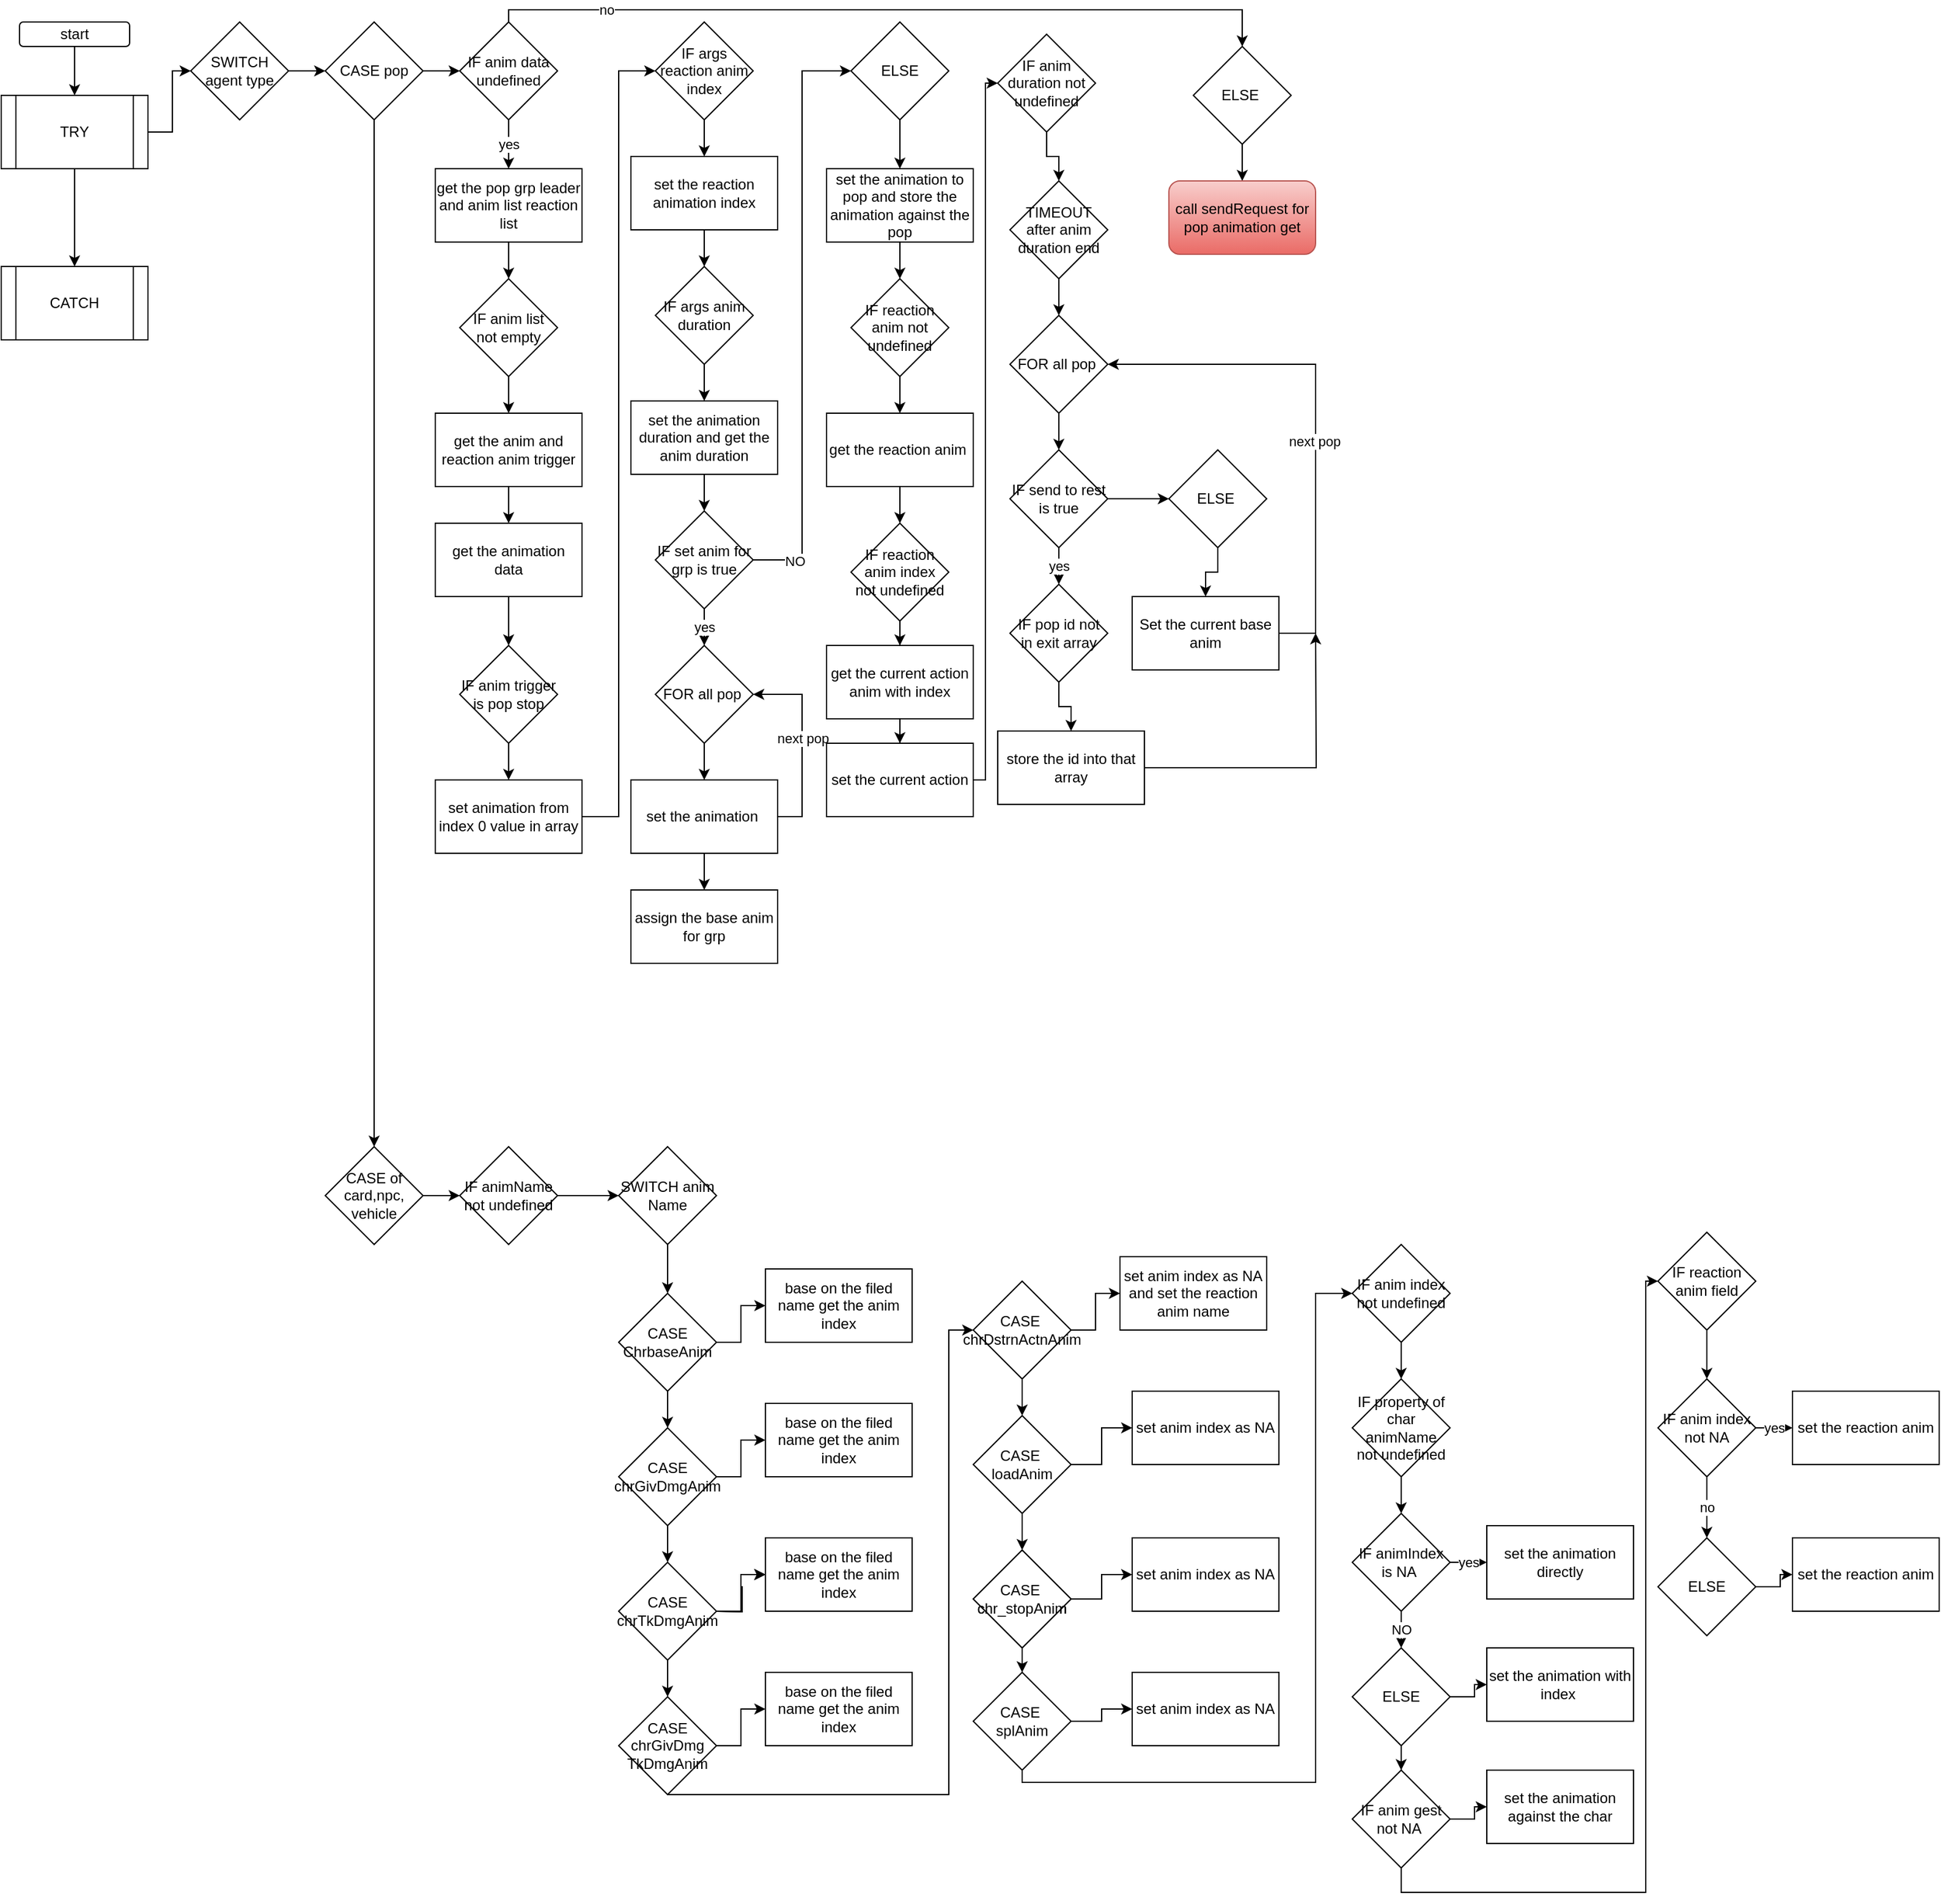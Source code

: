 <mxfile version="18.0.1" type="github">
  <diagram id="C_iFELaq9_Z8a1PLTSBP" name="Page-1">
    <mxGraphModel dx="1038" dy="579" grid="1" gridSize="10" guides="1" tooltips="1" connect="1" arrows="1" fold="1" page="1" pageScale="1" pageWidth="850" pageHeight="1100" math="0" shadow="0">
      <root>
        <mxCell id="0" />
        <mxCell id="1" parent="0" />
        <mxCell id="XiMoQWkBVZx55yZSZIgh-3" value="" style="edgeStyle=orthogonalEdgeStyle;rounded=0;orthogonalLoop=1;jettySize=auto;html=1;" edge="1" parent="1" source="XiMoQWkBVZx55yZSZIgh-1" target="XiMoQWkBVZx55yZSZIgh-2">
          <mxGeometry relative="1" as="geometry" />
        </mxCell>
        <mxCell id="XiMoQWkBVZx55yZSZIgh-1" value="start" style="rounded=1;whiteSpace=wrap;html=1;" vertex="1" parent="1">
          <mxGeometry x="40" y="40" width="90" height="20" as="geometry" />
        </mxCell>
        <mxCell id="XiMoQWkBVZx55yZSZIgh-5" value="" style="edgeStyle=orthogonalEdgeStyle;rounded=0;orthogonalLoop=1;jettySize=auto;html=1;" edge="1" parent="1" source="XiMoQWkBVZx55yZSZIgh-2" target="XiMoQWkBVZx55yZSZIgh-4">
          <mxGeometry relative="1" as="geometry" />
        </mxCell>
        <mxCell id="XiMoQWkBVZx55yZSZIgh-7" value="" style="edgeStyle=orthogonalEdgeStyle;rounded=0;orthogonalLoop=1;jettySize=auto;html=1;" edge="1" parent="1" source="XiMoQWkBVZx55yZSZIgh-2" target="XiMoQWkBVZx55yZSZIgh-6">
          <mxGeometry relative="1" as="geometry" />
        </mxCell>
        <mxCell id="XiMoQWkBVZx55yZSZIgh-2" value="TRY" style="shape=process;whiteSpace=wrap;html=1;backgroundOutline=1;" vertex="1" parent="1">
          <mxGeometry x="25" y="100" width="120" height="60" as="geometry" />
        </mxCell>
        <mxCell id="XiMoQWkBVZx55yZSZIgh-4" value="CATCH" style="shape=process;whiteSpace=wrap;html=1;backgroundOutline=1;" vertex="1" parent="1">
          <mxGeometry x="25" y="240" width="120" height="60" as="geometry" />
        </mxCell>
        <mxCell id="XiMoQWkBVZx55yZSZIgh-9" value="" style="edgeStyle=orthogonalEdgeStyle;rounded=0;orthogonalLoop=1;jettySize=auto;html=1;" edge="1" parent="1" source="XiMoQWkBVZx55yZSZIgh-6" target="XiMoQWkBVZx55yZSZIgh-8">
          <mxGeometry relative="1" as="geometry" />
        </mxCell>
        <mxCell id="XiMoQWkBVZx55yZSZIgh-6" value="SWITCH agent type" style="rhombus;whiteSpace=wrap;html=1;" vertex="1" parent="1">
          <mxGeometry x="180" y="40" width="80" height="80" as="geometry" />
        </mxCell>
        <mxCell id="XiMoQWkBVZx55yZSZIgh-11" value="" style="edgeStyle=orthogonalEdgeStyle;rounded=0;orthogonalLoop=1;jettySize=auto;html=1;" edge="1" parent="1" source="XiMoQWkBVZx55yZSZIgh-8" target="XiMoQWkBVZx55yZSZIgh-10">
          <mxGeometry relative="1" as="geometry" />
        </mxCell>
        <mxCell id="XiMoQWkBVZx55yZSZIgh-88" value="" style="edgeStyle=orthogonalEdgeStyle;rounded=0;orthogonalLoop=1;jettySize=auto;html=1;" edge="1" parent="1" source="XiMoQWkBVZx55yZSZIgh-8" target="XiMoQWkBVZx55yZSZIgh-87">
          <mxGeometry relative="1" as="geometry" />
        </mxCell>
        <mxCell id="XiMoQWkBVZx55yZSZIgh-8" value="CASE pop" style="rhombus;whiteSpace=wrap;html=1;" vertex="1" parent="1">
          <mxGeometry x="290" y="40" width="80" height="80" as="geometry" />
        </mxCell>
        <mxCell id="XiMoQWkBVZx55yZSZIgh-13" value="yes" style="edgeStyle=orthogonalEdgeStyle;rounded=0;orthogonalLoop=1;jettySize=auto;html=1;" edge="1" parent="1" source="XiMoQWkBVZx55yZSZIgh-10" target="XiMoQWkBVZx55yZSZIgh-12">
          <mxGeometry relative="1" as="geometry" />
        </mxCell>
        <mxCell id="XiMoQWkBVZx55yZSZIgh-83" value="" style="edgeStyle=orthogonalEdgeStyle;rounded=0;orthogonalLoop=1;jettySize=auto;html=1;" edge="1" parent="1" source="XiMoQWkBVZx55yZSZIgh-10" target="XiMoQWkBVZx55yZSZIgh-82">
          <mxGeometry relative="1" as="geometry">
            <Array as="points">
              <mxPoint x="440" y="30" />
              <mxPoint x="1040" y="30" />
            </Array>
          </mxGeometry>
        </mxCell>
        <mxCell id="XiMoQWkBVZx55yZSZIgh-84" value="no" style="edgeLabel;html=1;align=center;verticalAlign=middle;resizable=0;points=[];" vertex="1" connectable="0" parent="XiMoQWkBVZx55yZSZIgh-83">
          <mxGeometry x="-0.719" relative="1" as="geometry">
            <mxPoint as="offset" />
          </mxGeometry>
        </mxCell>
        <mxCell id="XiMoQWkBVZx55yZSZIgh-10" value="IF anim data undefined" style="rhombus;whiteSpace=wrap;html=1;" vertex="1" parent="1">
          <mxGeometry x="400" y="40" width="80" height="80" as="geometry" />
        </mxCell>
        <mxCell id="XiMoQWkBVZx55yZSZIgh-15" value="" style="edgeStyle=orthogonalEdgeStyle;rounded=0;orthogonalLoop=1;jettySize=auto;html=1;" edge="1" parent="1" source="XiMoQWkBVZx55yZSZIgh-12" target="XiMoQWkBVZx55yZSZIgh-14">
          <mxGeometry relative="1" as="geometry" />
        </mxCell>
        <mxCell id="XiMoQWkBVZx55yZSZIgh-12" value="get the pop grp leader and anim list reaction list" style="whiteSpace=wrap;html=1;" vertex="1" parent="1">
          <mxGeometry x="380" y="160" width="120" height="60" as="geometry" />
        </mxCell>
        <mxCell id="XiMoQWkBVZx55yZSZIgh-17" value="" style="edgeStyle=orthogonalEdgeStyle;rounded=0;orthogonalLoop=1;jettySize=auto;html=1;" edge="1" parent="1" source="XiMoQWkBVZx55yZSZIgh-14" target="XiMoQWkBVZx55yZSZIgh-16">
          <mxGeometry relative="1" as="geometry" />
        </mxCell>
        <mxCell id="XiMoQWkBVZx55yZSZIgh-14" value="IF anim list not empty" style="rhombus;whiteSpace=wrap;html=1;" vertex="1" parent="1">
          <mxGeometry x="400" y="250" width="80" height="80" as="geometry" />
        </mxCell>
        <mxCell id="XiMoQWkBVZx55yZSZIgh-19" value="" style="edgeStyle=orthogonalEdgeStyle;rounded=0;orthogonalLoop=1;jettySize=auto;html=1;" edge="1" parent="1" source="XiMoQWkBVZx55yZSZIgh-16" target="XiMoQWkBVZx55yZSZIgh-18">
          <mxGeometry relative="1" as="geometry" />
        </mxCell>
        <mxCell id="XiMoQWkBVZx55yZSZIgh-16" value="get the anim and reaction anim trigger" style="whiteSpace=wrap;html=1;" vertex="1" parent="1">
          <mxGeometry x="380" y="360" width="120" height="60" as="geometry" />
        </mxCell>
        <mxCell id="XiMoQWkBVZx55yZSZIgh-21" value="" style="edgeStyle=orthogonalEdgeStyle;rounded=0;orthogonalLoop=1;jettySize=auto;html=1;" edge="1" parent="1" source="XiMoQWkBVZx55yZSZIgh-18" target="XiMoQWkBVZx55yZSZIgh-20">
          <mxGeometry relative="1" as="geometry" />
        </mxCell>
        <mxCell id="XiMoQWkBVZx55yZSZIgh-18" value="get the animation data" style="whiteSpace=wrap;html=1;" vertex="1" parent="1">
          <mxGeometry x="380" y="450" width="120" height="60" as="geometry" />
        </mxCell>
        <mxCell id="XiMoQWkBVZx55yZSZIgh-23" value="" style="edgeStyle=orthogonalEdgeStyle;rounded=0;orthogonalLoop=1;jettySize=auto;html=1;" edge="1" parent="1" source="XiMoQWkBVZx55yZSZIgh-20" target="XiMoQWkBVZx55yZSZIgh-22">
          <mxGeometry relative="1" as="geometry" />
        </mxCell>
        <mxCell id="XiMoQWkBVZx55yZSZIgh-20" value="IF anim trigger is pop stop" style="rhombus;whiteSpace=wrap;html=1;" vertex="1" parent="1">
          <mxGeometry x="400" y="550" width="80" height="80" as="geometry" />
        </mxCell>
        <mxCell id="XiMoQWkBVZx55yZSZIgh-25" value="" style="edgeStyle=orthogonalEdgeStyle;rounded=0;orthogonalLoop=1;jettySize=auto;html=1;" edge="1" parent="1" source="XiMoQWkBVZx55yZSZIgh-22" target="XiMoQWkBVZx55yZSZIgh-24">
          <mxGeometry relative="1" as="geometry">
            <Array as="points">
              <mxPoint x="530" y="690" />
              <mxPoint x="530" y="80" />
            </Array>
          </mxGeometry>
        </mxCell>
        <mxCell id="XiMoQWkBVZx55yZSZIgh-22" value="set animation from index 0 value in array" style="whiteSpace=wrap;html=1;" vertex="1" parent="1">
          <mxGeometry x="380" y="660" width="120" height="60" as="geometry" />
        </mxCell>
        <mxCell id="XiMoQWkBVZx55yZSZIgh-27" value="" style="edgeStyle=orthogonalEdgeStyle;rounded=0;orthogonalLoop=1;jettySize=auto;html=1;" edge="1" parent="1" source="XiMoQWkBVZx55yZSZIgh-24" target="XiMoQWkBVZx55yZSZIgh-26">
          <mxGeometry relative="1" as="geometry" />
        </mxCell>
        <mxCell id="XiMoQWkBVZx55yZSZIgh-24" value="IF args reaction anim index" style="rhombus;whiteSpace=wrap;html=1;" vertex="1" parent="1">
          <mxGeometry x="560" y="40" width="80" height="80" as="geometry" />
        </mxCell>
        <mxCell id="XiMoQWkBVZx55yZSZIgh-30" value="" style="edgeStyle=orthogonalEdgeStyle;rounded=0;orthogonalLoop=1;jettySize=auto;html=1;" edge="1" parent="1" source="XiMoQWkBVZx55yZSZIgh-26" target="XiMoQWkBVZx55yZSZIgh-28">
          <mxGeometry relative="1" as="geometry" />
        </mxCell>
        <mxCell id="XiMoQWkBVZx55yZSZIgh-26" value="set the reaction animation index" style="whiteSpace=wrap;html=1;" vertex="1" parent="1">
          <mxGeometry x="540" y="150" width="120" height="60" as="geometry" />
        </mxCell>
        <mxCell id="XiMoQWkBVZx55yZSZIgh-32" value="" style="edgeStyle=orthogonalEdgeStyle;rounded=0;orthogonalLoop=1;jettySize=auto;html=1;" edge="1" parent="1" source="XiMoQWkBVZx55yZSZIgh-28" target="XiMoQWkBVZx55yZSZIgh-29">
          <mxGeometry relative="1" as="geometry" />
        </mxCell>
        <mxCell id="XiMoQWkBVZx55yZSZIgh-28" value="IF args anim duration" style="rhombus;whiteSpace=wrap;html=1;" vertex="1" parent="1">
          <mxGeometry x="560" y="240" width="80" height="80" as="geometry" />
        </mxCell>
        <mxCell id="XiMoQWkBVZx55yZSZIgh-34" value="" style="edgeStyle=orthogonalEdgeStyle;rounded=0;orthogonalLoop=1;jettySize=auto;html=1;" edge="1" parent="1" source="XiMoQWkBVZx55yZSZIgh-29" target="XiMoQWkBVZx55yZSZIgh-33">
          <mxGeometry relative="1" as="geometry" />
        </mxCell>
        <mxCell id="XiMoQWkBVZx55yZSZIgh-29" value="set the animation duration and get the anim duration" style="whiteSpace=wrap;html=1;" vertex="1" parent="1">
          <mxGeometry x="540" y="350" width="120" height="60" as="geometry" />
        </mxCell>
        <mxCell id="XiMoQWkBVZx55yZSZIgh-36" value="yes" style="edgeStyle=orthogonalEdgeStyle;rounded=0;orthogonalLoop=1;jettySize=auto;html=1;" edge="1" parent="1" source="XiMoQWkBVZx55yZSZIgh-33" target="XiMoQWkBVZx55yZSZIgh-35">
          <mxGeometry relative="1" as="geometry" />
        </mxCell>
        <mxCell id="XiMoQWkBVZx55yZSZIgh-46" value="" style="edgeStyle=orthogonalEdgeStyle;rounded=0;orthogonalLoop=1;jettySize=auto;html=1;entryX=0;entryY=0.5;entryDx=0;entryDy=0;" edge="1" parent="1" source="XiMoQWkBVZx55yZSZIgh-33" target="XiMoQWkBVZx55yZSZIgh-45">
          <mxGeometry relative="1" as="geometry">
            <Array as="points">
              <mxPoint x="680" y="480" />
              <mxPoint x="680" y="80" />
            </Array>
          </mxGeometry>
        </mxCell>
        <mxCell id="XiMoQWkBVZx55yZSZIgh-47" value="NO" style="edgeLabel;html=1;align=center;verticalAlign=middle;resizable=0;points=[];" vertex="1" connectable="0" parent="XiMoQWkBVZx55yZSZIgh-46">
          <mxGeometry x="-0.859" y="-1" relative="1" as="geometry">
            <mxPoint as="offset" />
          </mxGeometry>
        </mxCell>
        <mxCell id="XiMoQWkBVZx55yZSZIgh-33" value="IF set anim for grp is true" style="rhombus;whiteSpace=wrap;html=1;" vertex="1" parent="1">
          <mxGeometry x="560" y="440" width="80" height="80" as="geometry" />
        </mxCell>
        <mxCell id="XiMoQWkBVZx55yZSZIgh-40" value="" style="edgeStyle=orthogonalEdgeStyle;rounded=0;orthogonalLoop=1;jettySize=auto;html=1;" edge="1" parent="1" source="XiMoQWkBVZx55yZSZIgh-35" target="XiMoQWkBVZx55yZSZIgh-39">
          <mxGeometry relative="1" as="geometry" />
        </mxCell>
        <mxCell id="XiMoQWkBVZx55yZSZIgh-35" value="FOR all pop&amp;nbsp;" style="rhombus;whiteSpace=wrap;html=1;" vertex="1" parent="1">
          <mxGeometry x="560" y="550" width="80" height="80" as="geometry" />
        </mxCell>
        <mxCell id="XiMoQWkBVZx55yZSZIgh-42" value="" style="edgeStyle=orthogonalEdgeStyle;rounded=0;orthogonalLoop=1;jettySize=auto;html=1;" edge="1" parent="1" source="XiMoQWkBVZx55yZSZIgh-39" target="XiMoQWkBVZx55yZSZIgh-41">
          <mxGeometry relative="1" as="geometry" />
        </mxCell>
        <mxCell id="XiMoQWkBVZx55yZSZIgh-43" style="edgeStyle=orthogonalEdgeStyle;rounded=0;orthogonalLoop=1;jettySize=auto;html=1;entryX=1;entryY=0.5;entryDx=0;entryDy=0;" edge="1" parent="1" source="XiMoQWkBVZx55yZSZIgh-39" target="XiMoQWkBVZx55yZSZIgh-35">
          <mxGeometry relative="1" as="geometry">
            <Array as="points">
              <mxPoint x="680" y="690" />
              <mxPoint x="680" y="590" />
            </Array>
          </mxGeometry>
        </mxCell>
        <mxCell id="XiMoQWkBVZx55yZSZIgh-44" value="next pop&amp;nbsp;" style="edgeLabel;html=1;align=center;verticalAlign=middle;resizable=0;points=[];" vertex="1" connectable="0" parent="XiMoQWkBVZx55yZSZIgh-43">
          <mxGeometry x="0.05" y="-2" relative="1" as="geometry">
            <mxPoint as="offset" />
          </mxGeometry>
        </mxCell>
        <mxCell id="XiMoQWkBVZx55yZSZIgh-39" value="set the animation&amp;nbsp;" style="whiteSpace=wrap;html=1;" vertex="1" parent="1">
          <mxGeometry x="540" y="660" width="120" height="60" as="geometry" />
        </mxCell>
        <mxCell id="XiMoQWkBVZx55yZSZIgh-41" value="assign the base anim for grp" style="whiteSpace=wrap;html=1;" vertex="1" parent="1">
          <mxGeometry x="540" y="750" width="120" height="60" as="geometry" />
        </mxCell>
        <mxCell id="XiMoQWkBVZx55yZSZIgh-49" value="" style="edgeStyle=orthogonalEdgeStyle;rounded=0;orthogonalLoop=1;jettySize=auto;html=1;" edge="1" parent="1" source="XiMoQWkBVZx55yZSZIgh-45" target="XiMoQWkBVZx55yZSZIgh-48">
          <mxGeometry relative="1" as="geometry" />
        </mxCell>
        <mxCell id="XiMoQWkBVZx55yZSZIgh-45" value="ELSE" style="rhombus;whiteSpace=wrap;html=1;" vertex="1" parent="1">
          <mxGeometry x="720" y="40" width="80" height="80" as="geometry" />
        </mxCell>
        <mxCell id="XiMoQWkBVZx55yZSZIgh-51" value="" style="edgeStyle=orthogonalEdgeStyle;rounded=0;orthogonalLoop=1;jettySize=auto;html=1;" edge="1" parent="1" source="XiMoQWkBVZx55yZSZIgh-48" target="XiMoQWkBVZx55yZSZIgh-50">
          <mxGeometry relative="1" as="geometry" />
        </mxCell>
        <mxCell id="XiMoQWkBVZx55yZSZIgh-48" value="set the animation to pop and store the animation against the pop" style="whiteSpace=wrap;html=1;" vertex="1" parent="1">
          <mxGeometry x="700" y="160" width="120" height="60" as="geometry" />
        </mxCell>
        <mxCell id="XiMoQWkBVZx55yZSZIgh-53" value="" style="edgeStyle=orthogonalEdgeStyle;rounded=0;orthogonalLoop=1;jettySize=auto;html=1;" edge="1" parent="1" source="XiMoQWkBVZx55yZSZIgh-50" target="XiMoQWkBVZx55yZSZIgh-52">
          <mxGeometry relative="1" as="geometry" />
        </mxCell>
        <mxCell id="XiMoQWkBVZx55yZSZIgh-50" value="IF reaction anim not undefined" style="rhombus;whiteSpace=wrap;html=1;" vertex="1" parent="1">
          <mxGeometry x="720" y="250" width="80" height="80" as="geometry" />
        </mxCell>
        <mxCell id="XiMoQWkBVZx55yZSZIgh-55" value="" style="edgeStyle=orthogonalEdgeStyle;rounded=0;orthogonalLoop=1;jettySize=auto;html=1;" edge="1" parent="1" source="XiMoQWkBVZx55yZSZIgh-52" target="XiMoQWkBVZx55yZSZIgh-54">
          <mxGeometry relative="1" as="geometry" />
        </mxCell>
        <mxCell id="XiMoQWkBVZx55yZSZIgh-52" value="get the reaction anim&amp;nbsp;" style="whiteSpace=wrap;html=1;" vertex="1" parent="1">
          <mxGeometry x="700" y="360" width="120" height="60" as="geometry" />
        </mxCell>
        <mxCell id="XiMoQWkBVZx55yZSZIgh-57" value="" style="edgeStyle=orthogonalEdgeStyle;rounded=0;orthogonalLoop=1;jettySize=auto;html=1;" edge="1" parent="1" source="XiMoQWkBVZx55yZSZIgh-54" target="XiMoQWkBVZx55yZSZIgh-56">
          <mxGeometry relative="1" as="geometry" />
        </mxCell>
        <mxCell id="XiMoQWkBVZx55yZSZIgh-54" value="IF reaction anim index not undefined" style="rhombus;whiteSpace=wrap;html=1;" vertex="1" parent="1">
          <mxGeometry x="720" y="450" width="80" height="80" as="geometry" />
        </mxCell>
        <mxCell id="XiMoQWkBVZx55yZSZIgh-59" value="" style="edgeStyle=orthogonalEdgeStyle;rounded=0;orthogonalLoop=1;jettySize=auto;html=1;" edge="1" parent="1" source="XiMoQWkBVZx55yZSZIgh-56" target="XiMoQWkBVZx55yZSZIgh-58">
          <mxGeometry relative="1" as="geometry" />
        </mxCell>
        <mxCell id="XiMoQWkBVZx55yZSZIgh-56" value="get the current action anim with index" style="whiteSpace=wrap;html=1;" vertex="1" parent="1">
          <mxGeometry x="700" y="550" width="120" height="60" as="geometry" />
        </mxCell>
        <mxCell id="XiMoQWkBVZx55yZSZIgh-61" value="" style="edgeStyle=orthogonalEdgeStyle;rounded=0;orthogonalLoop=1;jettySize=auto;html=1;entryX=0;entryY=0.5;entryDx=0;entryDy=0;" edge="1" parent="1" source="XiMoQWkBVZx55yZSZIgh-58" target="XiMoQWkBVZx55yZSZIgh-60">
          <mxGeometry relative="1" as="geometry">
            <Array as="points">
              <mxPoint x="830" y="660" />
              <mxPoint x="830" y="90" />
            </Array>
          </mxGeometry>
        </mxCell>
        <mxCell id="XiMoQWkBVZx55yZSZIgh-58" value="set the current action" style="whiteSpace=wrap;html=1;" vertex="1" parent="1">
          <mxGeometry x="700" y="630" width="120" height="60" as="geometry" />
        </mxCell>
        <mxCell id="XiMoQWkBVZx55yZSZIgh-63" value="" style="edgeStyle=orthogonalEdgeStyle;rounded=0;orthogonalLoop=1;jettySize=auto;html=1;" edge="1" parent="1" source="XiMoQWkBVZx55yZSZIgh-60" target="XiMoQWkBVZx55yZSZIgh-62">
          <mxGeometry relative="1" as="geometry" />
        </mxCell>
        <mxCell id="XiMoQWkBVZx55yZSZIgh-60" value="IF anim duration not undefined" style="rhombus;whiteSpace=wrap;html=1;" vertex="1" parent="1">
          <mxGeometry x="840" y="50" width="80" height="80" as="geometry" />
        </mxCell>
        <mxCell id="XiMoQWkBVZx55yZSZIgh-65" value="" style="edgeStyle=orthogonalEdgeStyle;rounded=0;orthogonalLoop=1;jettySize=auto;html=1;" edge="1" parent="1" source="XiMoQWkBVZx55yZSZIgh-62" target="XiMoQWkBVZx55yZSZIgh-64">
          <mxGeometry relative="1" as="geometry" />
        </mxCell>
        <mxCell id="XiMoQWkBVZx55yZSZIgh-62" value="TIMEOUT after anim duration end" style="rhombus;whiteSpace=wrap;html=1;" vertex="1" parent="1">
          <mxGeometry x="850" y="170" width="80" height="80" as="geometry" />
        </mxCell>
        <mxCell id="XiMoQWkBVZx55yZSZIgh-67" value="" style="edgeStyle=orthogonalEdgeStyle;rounded=0;orthogonalLoop=1;jettySize=auto;html=1;" edge="1" parent="1" source="XiMoQWkBVZx55yZSZIgh-64" target="XiMoQWkBVZx55yZSZIgh-66">
          <mxGeometry relative="1" as="geometry" />
        </mxCell>
        <mxCell id="XiMoQWkBVZx55yZSZIgh-64" value="FOR all pop&amp;nbsp;" style="rhombus;whiteSpace=wrap;html=1;" vertex="1" parent="1">
          <mxGeometry x="850" y="280" width="80" height="80" as="geometry" />
        </mxCell>
        <mxCell id="XiMoQWkBVZx55yZSZIgh-69" value="yes" style="edgeStyle=orthogonalEdgeStyle;rounded=0;orthogonalLoop=1;jettySize=auto;html=1;" edge="1" parent="1" source="XiMoQWkBVZx55yZSZIgh-66" target="XiMoQWkBVZx55yZSZIgh-68">
          <mxGeometry relative="1" as="geometry" />
        </mxCell>
        <mxCell id="XiMoQWkBVZx55yZSZIgh-75" value="" style="edgeStyle=orthogonalEdgeStyle;rounded=0;orthogonalLoop=1;jettySize=auto;html=1;" edge="1" parent="1" source="XiMoQWkBVZx55yZSZIgh-66" target="XiMoQWkBVZx55yZSZIgh-74">
          <mxGeometry relative="1" as="geometry" />
        </mxCell>
        <mxCell id="XiMoQWkBVZx55yZSZIgh-66" value="IF send to rest is true" style="rhombus;whiteSpace=wrap;html=1;" vertex="1" parent="1">
          <mxGeometry x="850" y="390" width="80" height="80" as="geometry" />
        </mxCell>
        <mxCell id="XiMoQWkBVZx55yZSZIgh-71" value="" style="edgeStyle=orthogonalEdgeStyle;rounded=0;orthogonalLoop=1;jettySize=auto;html=1;" edge="1" parent="1" source="XiMoQWkBVZx55yZSZIgh-68" target="XiMoQWkBVZx55yZSZIgh-70">
          <mxGeometry relative="1" as="geometry" />
        </mxCell>
        <mxCell id="XiMoQWkBVZx55yZSZIgh-68" value="IF pop id not in exit array" style="rhombus;whiteSpace=wrap;html=1;" vertex="1" parent="1">
          <mxGeometry x="850" y="500" width="80" height="80" as="geometry" />
        </mxCell>
        <mxCell id="XiMoQWkBVZx55yZSZIgh-80" style="edgeStyle=orthogonalEdgeStyle;rounded=0;orthogonalLoop=1;jettySize=auto;html=1;" edge="1" parent="1" source="XiMoQWkBVZx55yZSZIgh-70">
          <mxGeometry relative="1" as="geometry">
            <mxPoint x="1100" y="540" as="targetPoint" />
          </mxGeometry>
        </mxCell>
        <mxCell id="XiMoQWkBVZx55yZSZIgh-70" value="store the id into that array" style="whiteSpace=wrap;html=1;" vertex="1" parent="1">
          <mxGeometry x="840" y="620" width="120" height="60" as="geometry" />
        </mxCell>
        <mxCell id="XiMoQWkBVZx55yZSZIgh-78" value="" style="edgeStyle=orthogonalEdgeStyle;rounded=0;orthogonalLoop=1;jettySize=auto;html=1;" edge="1" parent="1" source="XiMoQWkBVZx55yZSZIgh-74" target="XiMoQWkBVZx55yZSZIgh-77">
          <mxGeometry relative="1" as="geometry" />
        </mxCell>
        <mxCell id="XiMoQWkBVZx55yZSZIgh-74" value="ELSE&amp;nbsp;" style="rhombus;whiteSpace=wrap;html=1;" vertex="1" parent="1">
          <mxGeometry x="980" y="390" width="80" height="80" as="geometry" />
        </mxCell>
        <mxCell id="XiMoQWkBVZx55yZSZIgh-79" style="edgeStyle=orthogonalEdgeStyle;rounded=0;orthogonalLoop=1;jettySize=auto;html=1;entryX=1;entryY=0.5;entryDx=0;entryDy=0;" edge="1" parent="1" source="XiMoQWkBVZx55yZSZIgh-77" target="XiMoQWkBVZx55yZSZIgh-64">
          <mxGeometry relative="1" as="geometry">
            <Array as="points">
              <mxPoint x="1100" y="540" />
              <mxPoint x="1100" y="320" />
            </Array>
          </mxGeometry>
        </mxCell>
        <mxCell id="XiMoQWkBVZx55yZSZIgh-81" value="next pop" style="edgeLabel;html=1;align=center;verticalAlign=middle;resizable=0;points=[];" vertex="1" connectable="0" parent="XiMoQWkBVZx55yZSZIgh-79">
          <mxGeometry x="-0.106" y="1" relative="1" as="geometry">
            <mxPoint as="offset" />
          </mxGeometry>
        </mxCell>
        <mxCell id="XiMoQWkBVZx55yZSZIgh-77" value="Set the current base anim" style="whiteSpace=wrap;html=1;" vertex="1" parent="1">
          <mxGeometry x="950" y="510" width="120" height="60" as="geometry" />
        </mxCell>
        <mxCell id="XiMoQWkBVZx55yZSZIgh-86" value="" style="edgeStyle=orthogonalEdgeStyle;rounded=0;orthogonalLoop=1;jettySize=auto;html=1;" edge="1" parent="1" source="XiMoQWkBVZx55yZSZIgh-82">
          <mxGeometry relative="1" as="geometry">
            <mxPoint x="1040" y="170" as="targetPoint" />
          </mxGeometry>
        </mxCell>
        <mxCell id="XiMoQWkBVZx55yZSZIgh-82" value="ELSE&amp;nbsp;" style="rhombus;whiteSpace=wrap;html=1;" vertex="1" parent="1">
          <mxGeometry x="1000" y="60" width="80" height="80" as="geometry" />
        </mxCell>
        <mxCell id="XiMoQWkBVZx55yZSZIgh-91" value="" style="edgeStyle=orthogonalEdgeStyle;rounded=0;orthogonalLoop=1;jettySize=auto;html=1;" edge="1" parent="1" source="XiMoQWkBVZx55yZSZIgh-87" target="XiMoQWkBVZx55yZSZIgh-90">
          <mxGeometry relative="1" as="geometry" />
        </mxCell>
        <mxCell id="XiMoQWkBVZx55yZSZIgh-87" value="CASE of card,npc,&lt;br&gt;vehicle" style="rhombus;whiteSpace=wrap;html=1;" vertex="1" parent="1">
          <mxGeometry x="290" y="960" width="80" height="80" as="geometry" />
        </mxCell>
        <mxCell id="XiMoQWkBVZx55yZSZIgh-89" value="call&amp;nbsp;sendRequest for pop animation get" style="rounded=1;whiteSpace=wrap;html=1;fillColor=#f8cecc;gradientColor=#ea6b66;strokeColor=#b85450;" vertex="1" parent="1">
          <mxGeometry x="980" y="170" width="120" height="60" as="geometry" />
        </mxCell>
        <mxCell id="XiMoQWkBVZx55yZSZIgh-93" value="" style="edgeStyle=orthogonalEdgeStyle;rounded=0;orthogonalLoop=1;jettySize=auto;html=1;" edge="1" parent="1" source="XiMoQWkBVZx55yZSZIgh-90" target="XiMoQWkBVZx55yZSZIgh-92">
          <mxGeometry relative="1" as="geometry" />
        </mxCell>
        <mxCell id="XiMoQWkBVZx55yZSZIgh-90" value="IF animName not undefined" style="rhombus;whiteSpace=wrap;html=1;" vertex="1" parent="1">
          <mxGeometry x="400" y="960" width="80" height="80" as="geometry" />
        </mxCell>
        <mxCell id="XiMoQWkBVZx55yZSZIgh-95" value="" style="edgeStyle=orthogonalEdgeStyle;rounded=0;orthogonalLoop=1;jettySize=auto;html=1;" edge="1" parent="1" source="XiMoQWkBVZx55yZSZIgh-92" target="XiMoQWkBVZx55yZSZIgh-94">
          <mxGeometry relative="1" as="geometry" />
        </mxCell>
        <mxCell id="XiMoQWkBVZx55yZSZIgh-92" value="SWITCH anim Name" style="rhombus;whiteSpace=wrap;html=1;" vertex="1" parent="1">
          <mxGeometry x="530" y="960" width="80" height="80" as="geometry" />
        </mxCell>
        <mxCell id="XiMoQWkBVZx55yZSZIgh-97" value="" style="edgeStyle=orthogonalEdgeStyle;rounded=0;orthogonalLoop=1;jettySize=auto;html=1;" edge="1" parent="1" source="XiMoQWkBVZx55yZSZIgh-94" target="XiMoQWkBVZx55yZSZIgh-96">
          <mxGeometry relative="1" as="geometry" />
        </mxCell>
        <mxCell id="XiMoQWkBVZx55yZSZIgh-103" value="" style="edgeStyle=orthogonalEdgeStyle;rounded=0;orthogonalLoop=1;jettySize=auto;html=1;" edge="1" parent="1" source="XiMoQWkBVZx55yZSZIgh-94" target="XiMoQWkBVZx55yZSZIgh-101">
          <mxGeometry relative="1" as="geometry" />
        </mxCell>
        <mxCell id="XiMoQWkBVZx55yZSZIgh-94" value="CASE ChrbaseAnim" style="rhombus;whiteSpace=wrap;html=1;" vertex="1" parent="1">
          <mxGeometry x="530" y="1080" width="80" height="80" as="geometry" />
        </mxCell>
        <mxCell id="XiMoQWkBVZx55yZSZIgh-96" value="base on the filed name get the anim index" style="whiteSpace=wrap;html=1;" vertex="1" parent="1">
          <mxGeometry x="650" y="1060" width="120" height="60" as="geometry" />
        </mxCell>
        <mxCell id="XiMoQWkBVZx55yZSZIgh-100" value="" style="edgeStyle=orthogonalEdgeStyle;rounded=0;orthogonalLoop=1;jettySize=auto;html=1;" edge="1" parent="1" source="XiMoQWkBVZx55yZSZIgh-101" target="XiMoQWkBVZx55yZSZIgh-102">
          <mxGeometry relative="1" as="geometry" />
        </mxCell>
        <mxCell id="XiMoQWkBVZx55yZSZIgh-107" value="" style="edgeStyle=orthogonalEdgeStyle;rounded=0;orthogonalLoop=1;jettySize=auto;html=1;" edge="1" parent="1" source="XiMoQWkBVZx55yZSZIgh-101" target="XiMoQWkBVZx55yZSZIgh-105">
          <mxGeometry relative="1" as="geometry" />
        </mxCell>
        <mxCell id="XiMoQWkBVZx55yZSZIgh-101" value="CASE chrGivDmgAnim" style="rhombus;whiteSpace=wrap;html=1;" vertex="1" parent="1">
          <mxGeometry x="530" y="1190" width="80" height="80" as="geometry" />
        </mxCell>
        <mxCell id="XiMoQWkBVZx55yZSZIgh-102" value="base on the filed name get the anim index" style="whiteSpace=wrap;html=1;" vertex="1" parent="1">
          <mxGeometry x="650" y="1170" width="120" height="60" as="geometry" />
        </mxCell>
        <mxCell id="XiMoQWkBVZx55yZSZIgh-104" value="" style="edgeStyle=orthogonalEdgeStyle;rounded=0;orthogonalLoop=1;jettySize=auto;html=1;" edge="1" parent="1" source="XiMoQWkBVZx55yZSZIgh-105" target="XiMoQWkBVZx55yZSZIgh-106">
          <mxGeometry relative="1" as="geometry" />
        </mxCell>
        <mxCell id="XiMoQWkBVZx55yZSZIgh-121" value="" style="edgeStyle=orthogonalEdgeStyle;rounded=0;orthogonalLoop=1;jettySize=auto;html=1;" edge="1" parent="1" source="XiMoQWkBVZx55yZSZIgh-105" target="XiMoQWkBVZx55yZSZIgh-117">
          <mxGeometry relative="1" as="geometry" />
        </mxCell>
        <mxCell id="XiMoQWkBVZx55yZSZIgh-105" value="CASE chrTkDmgAnim" style="rhombus;whiteSpace=wrap;html=1;" vertex="1" parent="1">
          <mxGeometry x="530" y="1300" width="80" height="80" as="geometry" />
        </mxCell>
        <mxCell id="XiMoQWkBVZx55yZSZIgh-106" value="base on the filed name get the anim index" style="whiteSpace=wrap;html=1;" vertex="1" parent="1">
          <mxGeometry x="650" y="1280" width="120" height="60" as="geometry" />
        </mxCell>
        <mxCell id="XiMoQWkBVZx55yZSZIgh-108" value="" style="edgeStyle=orthogonalEdgeStyle;rounded=0;orthogonalLoop=1;jettySize=auto;html=1;" edge="1" target="XiMoQWkBVZx55yZSZIgh-109" parent="1">
          <mxGeometry relative="1" as="geometry">
            <mxPoint x="610" y="1340" as="sourcePoint" />
          </mxGeometry>
        </mxCell>
        <mxCell id="XiMoQWkBVZx55yZSZIgh-109" value="base on the filed name get the anim index" style="whiteSpace=wrap;html=1;" vertex="1" parent="1">
          <mxGeometry x="650" y="1280" width="120" height="60" as="geometry" />
        </mxCell>
        <mxCell id="XiMoQWkBVZx55yZSZIgh-110" value="" style="edgeStyle=orthogonalEdgeStyle;rounded=0;orthogonalLoop=1;jettySize=auto;html=1;" edge="1" target="XiMoQWkBVZx55yZSZIgh-111" parent="1">
          <mxGeometry relative="1" as="geometry">
            <mxPoint x="610" y="1340" as="sourcePoint" />
          </mxGeometry>
        </mxCell>
        <mxCell id="XiMoQWkBVZx55yZSZIgh-111" value="base on the filed name get the anim index" style="whiteSpace=wrap;html=1;" vertex="1" parent="1">
          <mxGeometry x="650" y="1280" width="120" height="60" as="geometry" />
        </mxCell>
        <mxCell id="XiMoQWkBVZx55yZSZIgh-119" value="" style="edgeStyle=orthogonalEdgeStyle;rounded=0;orthogonalLoop=1;jettySize=auto;html=1;" edge="1" parent="1" source="XiMoQWkBVZx55yZSZIgh-117" target="XiMoQWkBVZx55yZSZIgh-118">
          <mxGeometry relative="1" as="geometry" />
        </mxCell>
        <mxCell id="XiMoQWkBVZx55yZSZIgh-124" style="edgeStyle=orthogonalEdgeStyle;rounded=0;orthogonalLoop=1;jettySize=auto;html=1;entryX=0;entryY=0.5;entryDx=0;entryDy=0;" edge="1" parent="1" source="XiMoQWkBVZx55yZSZIgh-117" target="XiMoQWkBVZx55yZSZIgh-122">
          <mxGeometry relative="1" as="geometry">
            <Array as="points">
              <mxPoint x="800" y="1490" />
              <mxPoint x="800" y="1110" />
            </Array>
          </mxGeometry>
        </mxCell>
        <mxCell id="XiMoQWkBVZx55yZSZIgh-117" value="CASE chrGivDmg&lt;br&gt;TkDmgAnim" style="rhombus;whiteSpace=wrap;html=1;" vertex="1" parent="1">
          <mxGeometry x="530" y="1410" width="80" height="80" as="geometry" />
        </mxCell>
        <mxCell id="XiMoQWkBVZx55yZSZIgh-118" value="base on the filed name get the anim index" style="whiteSpace=wrap;html=1;" vertex="1" parent="1">
          <mxGeometry x="650" y="1390" width="120" height="60" as="geometry" />
        </mxCell>
        <mxCell id="XiMoQWkBVZx55yZSZIgh-125" value="" style="edgeStyle=orthogonalEdgeStyle;rounded=0;orthogonalLoop=1;jettySize=auto;html=1;" edge="1" parent="1" source="XiMoQWkBVZx55yZSZIgh-122" target="XiMoQWkBVZx55yZSZIgh-123">
          <mxGeometry relative="1" as="geometry" />
        </mxCell>
        <mxCell id="XiMoQWkBVZx55yZSZIgh-128" value="" style="edgeStyle=orthogonalEdgeStyle;rounded=0;orthogonalLoop=1;jettySize=auto;html=1;" edge="1" parent="1" source="XiMoQWkBVZx55yZSZIgh-122" target="XiMoQWkBVZx55yZSZIgh-126">
          <mxGeometry relative="1" as="geometry" />
        </mxCell>
        <mxCell id="XiMoQWkBVZx55yZSZIgh-122" value="CASE&amp;nbsp;&lt;br&gt;chrDstrnActnAnim" style="rhombus;whiteSpace=wrap;html=1;" vertex="1" parent="1">
          <mxGeometry x="820" y="1070" width="80" height="80" as="geometry" />
        </mxCell>
        <mxCell id="XiMoQWkBVZx55yZSZIgh-123" value="set anim index as NA and set the reaction anim name" style="whiteSpace=wrap;html=1;" vertex="1" parent="1">
          <mxGeometry x="940" y="1050" width="120" height="60" as="geometry" />
        </mxCell>
        <mxCell id="XiMoQWkBVZx55yZSZIgh-129" value="" style="edgeStyle=orthogonalEdgeStyle;rounded=0;orthogonalLoop=1;jettySize=auto;html=1;" edge="1" parent="1" source="XiMoQWkBVZx55yZSZIgh-126" target="XiMoQWkBVZx55yZSZIgh-127">
          <mxGeometry relative="1" as="geometry" />
        </mxCell>
        <mxCell id="XiMoQWkBVZx55yZSZIgh-132" value="" style="edgeStyle=orthogonalEdgeStyle;rounded=0;orthogonalLoop=1;jettySize=auto;html=1;" edge="1" parent="1" source="XiMoQWkBVZx55yZSZIgh-126" target="XiMoQWkBVZx55yZSZIgh-130">
          <mxGeometry relative="1" as="geometry" />
        </mxCell>
        <mxCell id="XiMoQWkBVZx55yZSZIgh-126" value="CASE&amp;nbsp;&lt;br&gt;loadAnim" style="rhombus;whiteSpace=wrap;html=1;" vertex="1" parent="1">
          <mxGeometry x="820" y="1180" width="80" height="80" as="geometry" />
        </mxCell>
        <mxCell id="XiMoQWkBVZx55yZSZIgh-127" value="set anim index as NA" style="whiteSpace=wrap;html=1;" vertex="1" parent="1">
          <mxGeometry x="950" y="1160" width="120" height="60" as="geometry" />
        </mxCell>
        <mxCell id="XiMoQWkBVZx55yZSZIgh-133" value="" style="edgeStyle=orthogonalEdgeStyle;rounded=0;orthogonalLoop=1;jettySize=auto;html=1;" edge="1" parent="1" source="XiMoQWkBVZx55yZSZIgh-130" target="XiMoQWkBVZx55yZSZIgh-131">
          <mxGeometry relative="1" as="geometry" />
        </mxCell>
        <mxCell id="XiMoQWkBVZx55yZSZIgh-130" value="CASE&amp;nbsp;&lt;br&gt;chr_stopAnim" style="rhombus;whiteSpace=wrap;html=1;" vertex="1" parent="1">
          <mxGeometry x="820" y="1290" width="80" height="80" as="geometry" />
        </mxCell>
        <mxCell id="XiMoQWkBVZx55yZSZIgh-131" value="set anim index as NA" style="whiteSpace=wrap;html=1;" vertex="1" parent="1">
          <mxGeometry x="950" y="1280" width="120" height="60" as="geometry" />
        </mxCell>
        <mxCell id="XiMoQWkBVZx55yZSZIgh-145" value="" style="edgeStyle=orthogonalEdgeStyle;rounded=0;orthogonalLoop=1;jettySize=auto;html=1;" edge="1" parent="1" source="XiMoQWkBVZx55yZSZIgh-134" target="XiMoQWkBVZx55yZSZIgh-141">
          <mxGeometry relative="1" as="geometry" />
        </mxCell>
        <mxCell id="XiMoQWkBVZx55yZSZIgh-134" value="CASE&amp;nbsp;&lt;br&gt;chr_stopAnim" style="rhombus;whiteSpace=wrap;html=1;" vertex="1" parent="1">
          <mxGeometry x="820" y="1290" width="80" height="80" as="geometry" />
        </mxCell>
        <mxCell id="XiMoQWkBVZx55yZSZIgh-135" value="" style="edgeStyle=orthogonalEdgeStyle;rounded=0;orthogonalLoop=1;jettySize=auto;html=1;" edge="1" parent="1" target="XiMoQWkBVZx55yZSZIgh-137">
          <mxGeometry relative="1" as="geometry">
            <mxPoint x="900" y="1440" as="sourcePoint" />
          </mxGeometry>
        </mxCell>
        <mxCell id="XiMoQWkBVZx55yZSZIgh-140" value="" style="edgeStyle=orthogonalEdgeStyle;rounded=0;orthogonalLoop=1;jettySize=auto;html=1;" edge="1" parent="1" source="XiMoQWkBVZx55yZSZIgh-141" target="XiMoQWkBVZx55yZSZIgh-142">
          <mxGeometry relative="1" as="geometry" />
        </mxCell>
        <mxCell id="XiMoQWkBVZx55yZSZIgh-147" value="" style="edgeStyle=orthogonalEdgeStyle;rounded=0;orthogonalLoop=1;jettySize=auto;html=1;" edge="1" parent="1" source="XiMoQWkBVZx55yZSZIgh-141" target="XiMoQWkBVZx55yZSZIgh-146">
          <mxGeometry relative="1" as="geometry">
            <Array as="points">
              <mxPoint x="860" y="1480" />
              <mxPoint x="1100" y="1480" />
            </Array>
          </mxGeometry>
        </mxCell>
        <mxCell id="XiMoQWkBVZx55yZSZIgh-141" value="CASE&amp;nbsp;&lt;br&gt;splAnim" style="rhombus;whiteSpace=wrap;html=1;" vertex="1" parent="1">
          <mxGeometry x="820" y="1390" width="80" height="80" as="geometry" />
        </mxCell>
        <mxCell id="XiMoQWkBVZx55yZSZIgh-142" value="set anim index as NA" style="whiteSpace=wrap;html=1;" vertex="1" parent="1">
          <mxGeometry x="950" y="1390" width="120" height="60" as="geometry" />
        </mxCell>
        <mxCell id="XiMoQWkBVZx55yZSZIgh-149" value="" style="edgeStyle=orthogonalEdgeStyle;rounded=0;orthogonalLoop=1;jettySize=auto;html=1;" edge="1" parent="1" source="XiMoQWkBVZx55yZSZIgh-146" target="XiMoQWkBVZx55yZSZIgh-148">
          <mxGeometry relative="1" as="geometry" />
        </mxCell>
        <mxCell id="XiMoQWkBVZx55yZSZIgh-146" value="IF anim index not undefined" style="rhombus;whiteSpace=wrap;html=1;" vertex="1" parent="1">
          <mxGeometry x="1130" y="1040" width="80" height="80" as="geometry" />
        </mxCell>
        <mxCell id="XiMoQWkBVZx55yZSZIgh-151" value="" style="edgeStyle=orthogonalEdgeStyle;rounded=0;orthogonalLoop=1;jettySize=auto;html=1;" edge="1" parent="1" source="XiMoQWkBVZx55yZSZIgh-148" target="XiMoQWkBVZx55yZSZIgh-150">
          <mxGeometry relative="1" as="geometry" />
        </mxCell>
        <mxCell id="XiMoQWkBVZx55yZSZIgh-148" value="IF property of char animName not undefined" style="rhombus;whiteSpace=wrap;html=1;" vertex="1" parent="1">
          <mxGeometry x="1130" y="1150" width="80" height="80" as="geometry" />
        </mxCell>
        <mxCell id="XiMoQWkBVZx55yZSZIgh-153" value="yes" style="edgeStyle=orthogonalEdgeStyle;rounded=0;orthogonalLoop=1;jettySize=auto;html=1;" edge="1" parent="1" source="XiMoQWkBVZx55yZSZIgh-150" target="XiMoQWkBVZx55yZSZIgh-152">
          <mxGeometry relative="1" as="geometry" />
        </mxCell>
        <mxCell id="XiMoQWkBVZx55yZSZIgh-155" value="NO" style="edgeStyle=orthogonalEdgeStyle;rounded=0;orthogonalLoop=1;jettySize=auto;html=1;" edge="1" parent="1" source="XiMoQWkBVZx55yZSZIgh-150" target="XiMoQWkBVZx55yZSZIgh-154">
          <mxGeometry relative="1" as="geometry" />
        </mxCell>
        <mxCell id="XiMoQWkBVZx55yZSZIgh-150" value="IF animIndex is NA&amp;nbsp;" style="rhombus;whiteSpace=wrap;html=1;" vertex="1" parent="1">
          <mxGeometry x="1130" y="1260" width="80" height="80" as="geometry" />
        </mxCell>
        <mxCell id="XiMoQWkBVZx55yZSZIgh-152" value="set the animation directly" style="whiteSpace=wrap;html=1;" vertex="1" parent="1">
          <mxGeometry x="1240" y="1270" width="120" height="60" as="geometry" />
        </mxCell>
        <mxCell id="XiMoQWkBVZx55yZSZIgh-157" value="" style="edgeStyle=orthogonalEdgeStyle;rounded=0;orthogonalLoop=1;jettySize=auto;html=1;" edge="1" parent="1" source="XiMoQWkBVZx55yZSZIgh-154" target="XiMoQWkBVZx55yZSZIgh-156">
          <mxGeometry relative="1" as="geometry" />
        </mxCell>
        <mxCell id="XiMoQWkBVZx55yZSZIgh-159" value="" style="edgeStyle=orthogonalEdgeStyle;rounded=0;orthogonalLoop=1;jettySize=auto;html=1;" edge="1" parent="1" source="XiMoQWkBVZx55yZSZIgh-154" target="XiMoQWkBVZx55yZSZIgh-158">
          <mxGeometry relative="1" as="geometry" />
        </mxCell>
        <mxCell id="XiMoQWkBVZx55yZSZIgh-154" value="ELSE" style="rhombus;whiteSpace=wrap;html=1;" vertex="1" parent="1">
          <mxGeometry x="1130" y="1370" width="80" height="80" as="geometry" />
        </mxCell>
        <mxCell id="XiMoQWkBVZx55yZSZIgh-156" value="set the animation with index&amp;nbsp;" style="whiteSpace=wrap;html=1;" vertex="1" parent="1">
          <mxGeometry x="1240" y="1370" width="120" height="60" as="geometry" />
        </mxCell>
        <mxCell id="XiMoQWkBVZx55yZSZIgh-161" value="" style="edgeStyle=orthogonalEdgeStyle;rounded=0;orthogonalLoop=1;jettySize=auto;html=1;" edge="1" parent="1" source="XiMoQWkBVZx55yZSZIgh-158" target="XiMoQWkBVZx55yZSZIgh-160">
          <mxGeometry relative="1" as="geometry" />
        </mxCell>
        <mxCell id="XiMoQWkBVZx55yZSZIgh-163" value="" style="edgeStyle=orthogonalEdgeStyle;rounded=0;orthogonalLoop=1;jettySize=auto;html=1;" edge="1" parent="1" source="XiMoQWkBVZx55yZSZIgh-158" target="XiMoQWkBVZx55yZSZIgh-162">
          <mxGeometry relative="1" as="geometry">
            <Array as="points">
              <mxPoint x="1170" y="1570" />
              <mxPoint x="1370" y="1570" />
              <mxPoint x="1370" y="1070" />
            </Array>
          </mxGeometry>
        </mxCell>
        <mxCell id="XiMoQWkBVZx55yZSZIgh-158" value="IF anim gest not NA&amp;nbsp;" style="rhombus;whiteSpace=wrap;html=1;" vertex="1" parent="1">
          <mxGeometry x="1130" y="1470" width="80" height="80" as="geometry" />
        </mxCell>
        <mxCell id="XiMoQWkBVZx55yZSZIgh-160" value="set the animation against the char" style="whiteSpace=wrap;html=1;" vertex="1" parent="1">
          <mxGeometry x="1240" y="1470" width="120" height="60" as="geometry" />
        </mxCell>
        <mxCell id="XiMoQWkBVZx55yZSZIgh-165" value="" style="edgeStyle=orthogonalEdgeStyle;rounded=0;orthogonalLoop=1;jettySize=auto;html=1;" edge="1" parent="1" source="XiMoQWkBVZx55yZSZIgh-162" target="XiMoQWkBVZx55yZSZIgh-164">
          <mxGeometry relative="1" as="geometry" />
        </mxCell>
        <mxCell id="XiMoQWkBVZx55yZSZIgh-162" value="IF reaction anim field" style="rhombus;whiteSpace=wrap;html=1;" vertex="1" parent="1">
          <mxGeometry x="1380" y="1030" width="80" height="80" as="geometry" />
        </mxCell>
        <mxCell id="XiMoQWkBVZx55yZSZIgh-167" value="yes" style="edgeStyle=orthogonalEdgeStyle;rounded=0;orthogonalLoop=1;jettySize=auto;html=1;" edge="1" parent="1" source="XiMoQWkBVZx55yZSZIgh-164" target="XiMoQWkBVZx55yZSZIgh-166">
          <mxGeometry relative="1" as="geometry" />
        </mxCell>
        <mxCell id="XiMoQWkBVZx55yZSZIgh-170" value="no" style="edgeStyle=orthogonalEdgeStyle;rounded=0;orthogonalLoop=1;jettySize=auto;html=1;" edge="1" parent="1" source="XiMoQWkBVZx55yZSZIgh-164" target="XiMoQWkBVZx55yZSZIgh-169">
          <mxGeometry relative="1" as="geometry" />
        </mxCell>
        <mxCell id="XiMoQWkBVZx55yZSZIgh-164" value="IF anim index not NA" style="rhombus;whiteSpace=wrap;html=1;" vertex="1" parent="1">
          <mxGeometry x="1380" y="1150" width="80" height="80" as="geometry" />
        </mxCell>
        <mxCell id="XiMoQWkBVZx55yZSZIgh-166" value="set the reaction anim" style="whiteSpace=wrap;html=1;" vertex="1" parent="1">
          <mxGeometry x="1490" y="1160" width="120" height="60" as="geometry" />
        </mxCell>
        <mxCell id="XiMoQWkBVZx55yZSZIgh-173" value="" style="edgeStyle=orthogonalEdgeStyle;rounded=0;orthogonalLoop=1;jettySize=auto;html=1;" edge="1" parent="1" source="XiMoQWkBVZx55yZSZIgh-169" target="XiMoQWkBVZx55yZSZIgh-172">
          <mxGeometry relative="1" as="geometry" />
        </mxCell>
        <mxCell id="XiMoQWkBVZx55yZSZIgh-169" value="ELSE" style="rhombus;whiteSpace=wrap;html=1;" vertex="1" parent="1">
          <mxGeometry x="1380" y="1280" width="80" height="80" as="geometry" />
        </mxCell>
        <mxCell id="XiMoQWkBVZx55yZSZIgh-172" value="set the reaction anim" style="whiteSpace=wrap;html=1;" vertex="1" parent="1">
          <mxGeometry x="1490" y="1280" width="120" height="60" as="geometry" />
        </mxCell>
      </root>
    </mxGraphModel>
  </diagram>
</mxfile>
